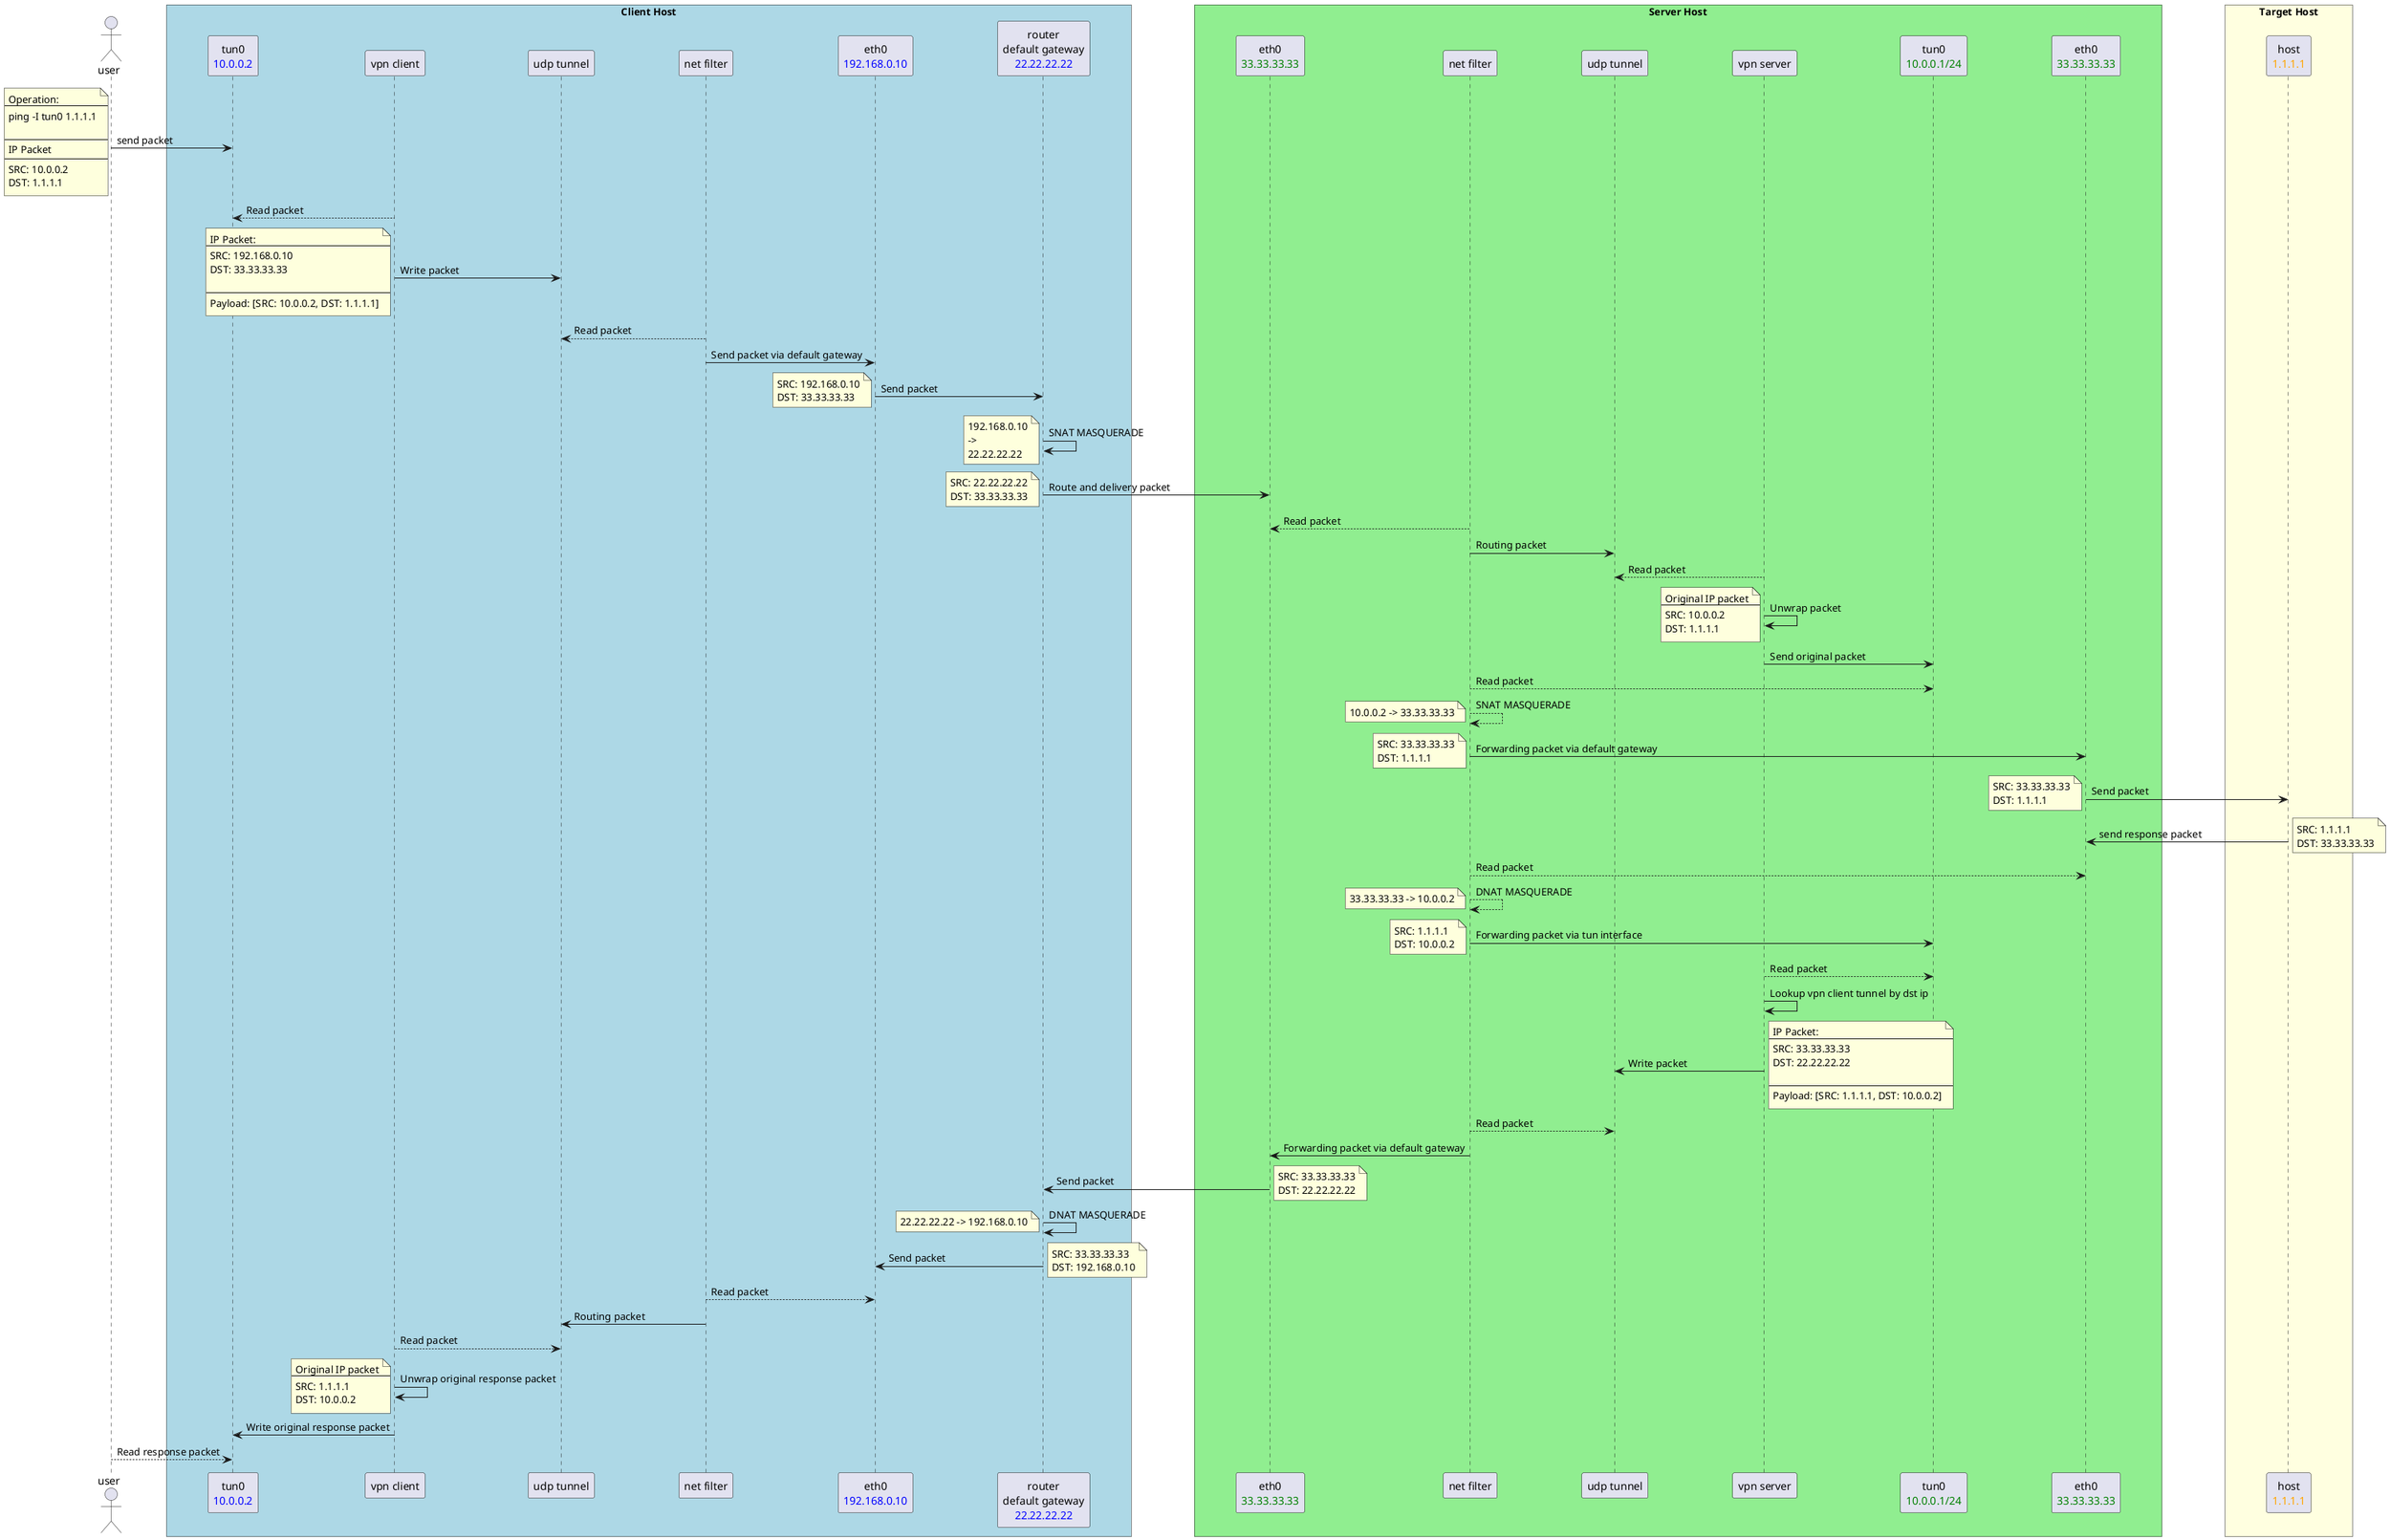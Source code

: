 @startuml

skinparam ParticipantPadding 50
skinparam BoxPadding 40

!define THOST_IP 1.1.1.1

!define CTUN0_IP 10.0.0.2
!define CETH0_IP 192.168.0.10
!define CISP_IP 22.22.22.22

!define STUN0_IP 10.0.0.1
!define SETH0_IP 33.33.33.33

actor user

box "Client Host" #LightBlue

participant "tun0\n<color:blue>CTUN0_IP" as ctun0
participant "vpn client" as vclient
participant "udp tunnel" as ctunnel
participant "net filter" as cnf
participant "eth0\n<color:blue>CETH0_IP" as ceth0
participant "router\ndefault gateway\n<color:blue>CISP_IP" as cisp

end box

box "Server Host" #LightGreen
participant "eth0\n<color:green>SETH0_IP" as seth0
participant "net filter" as snf
participant "udp tunnel" as stunnel
participant "vpn server" as vserver
participant "tun0\n<color:green>STUN0_IP/24" as stun0
participant "eth0\n<color:green>SETH0_IP" as seth02
end box

box "Target Host" #LightYellow
participant "host\n<color:orange>THOST_IP" as thost
end box

user -> ctun0: send packet
note left
Operation:
--
ping -I tun0 THOST_IP

--
IP Packet
--
SRC: CTUN0_IP
DST: THOST_IP
end note

vclient --> ctun0: Read packet

vclient -> ctunnel: Write packet
note left
IP Packet:
--
SRC: CETH0_IP
DST: SETH0_IP

----
Payload: [SRC: CTUN0_IP, DST: THOST_IP]
end note


cnf --> ctunnel: Read packet
cnf -> ceth0: Send packet via default gateway

ceth0 -> cisp: Send packet
note left
SRC: CETH0_IP
DST: SETH0_IP
end note

cisp -> cisp: SNAT MASQUERADE
note left
CETH0_IP
->
CISP_IP
end note

cisp -> seth0: Route and delivery packet
note left
SRC: CISP_IP
DST: SETH0_IP
end note

snf --> seth0: Read packet
snf -> stunnel: Routing packet

vserver --> stunnel: Read packet
vserver -> vserver: Unwrap packet
note left
Original IP packet
--
SRC: CTUN0_IP
DST: THOST_IP
end note

vserver -> stun0: Send original packet
snf --> stun0: Read packet
snf --> snf: SNAT MASQUERADE
note left
CTUN0_IP -> SETH0_IP
end note
snf -> seth02: Forwarding packet via default gateway
note left
SRC: SETH0_IP
DST: THOST_IP
end note

seth02 -> thost: Send packet
note left
SRC: SETH0_IP
DST: THOST_IP
end note
'RESPONSE

thost -> seth02: send response packet
note right
SRC: THOST_IP
DST: SETH0_IP
end note

snf --> seth02: Read packet

snf --> snf: DNAT MASQUERADE
note left
SETH0_IP -> CTUN0_IP
end note

snf -> stun0: Forwarding packet via tun interface
note left
SRC: THOST_IP
DST: CTUN0_IP
end note

vserver --> stun0: Read packet
vserver -> vserver: Lookup vpn client tunnel by dst ip
vserver -> stunnel: Write packet
note right
IP Packet:
--
SRC: SETH0_IP
DST: CISP_IP

----
Payload: [SRC: THOST_IP, DST: CTUN0_IP]
end note

snf --> stunnel: Read packet
snf -> seth0: Forwarding packet via default gateway

seth0 -> cisp: Send packet
note right
SRC: SETH0_IP
DST: CISP_IP
end note

cisp -> cisp: DNAT MASQUERADE
note left
CISP_IP -> CETH0_IP
end note

cisp -> ceth0: Send packet
note right
SRC: SETH0_IP
DST: CETH0_IP
end note

cnf --> ceth0: Read packet
cnf -> ctunnel: Routing packet
vclient --> ctunnel: Read packet
vclient -> vclient: Unwrap original response packet
note left
Original IP packet
--
SRC: THOST_IP
DST: CTUN0_IP
end note
vclient -> ctun0: Write original response packet

user --> ctun0: Read response packet
@enduml
